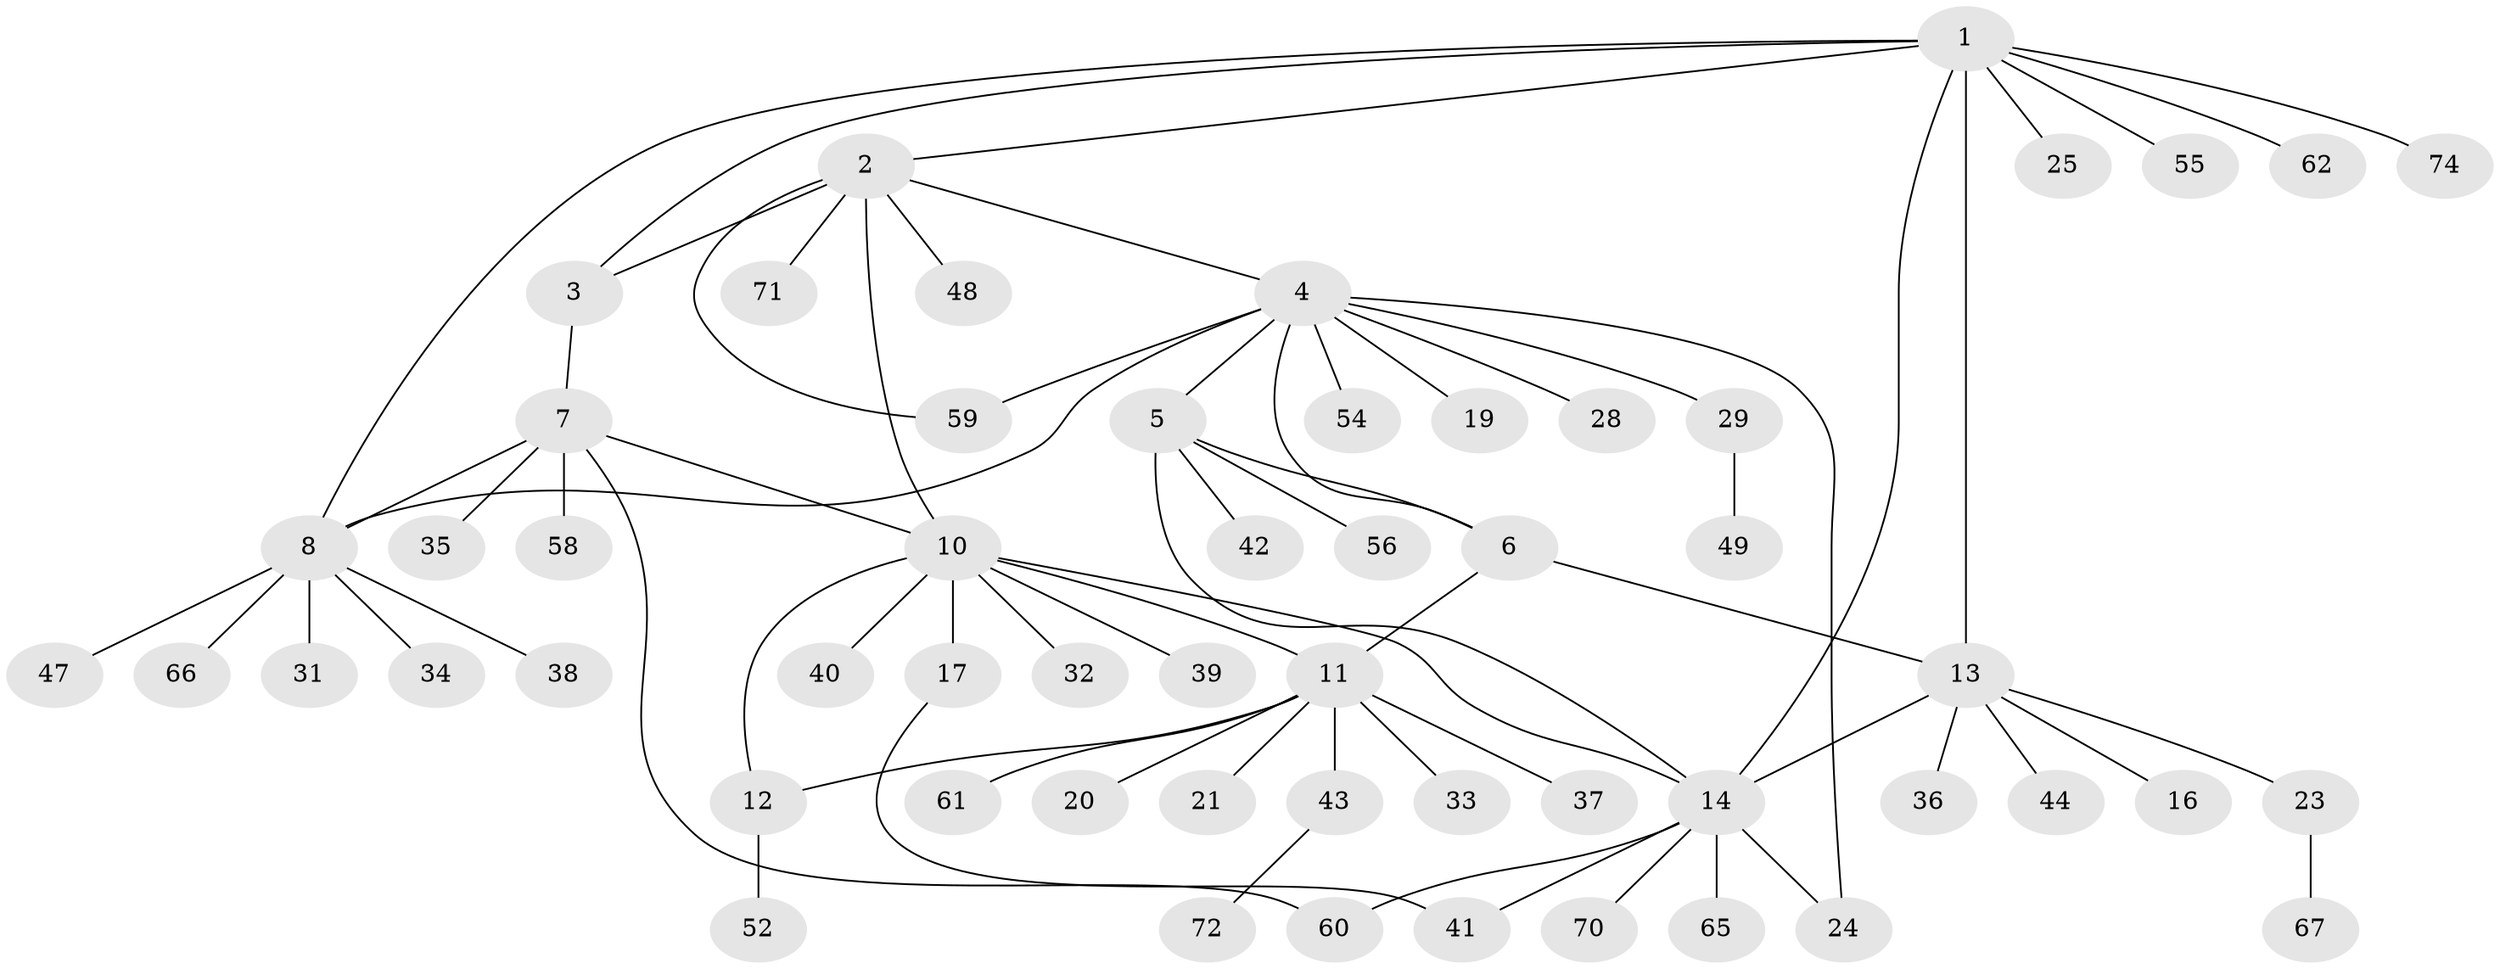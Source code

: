 // original degree distribution, {7: 0.013513513513513514, 8: 0.04054054054054054, 3: 0.05405405405405406, 11: 0.013513513513513514, 6: 0.02702702702702703, 4: 0.04054054054054054, 5: 0.013513513513513514, 10: 0.04054054054054054, 1: 0.6351351351351351, 2: 0.12162162162162163}
// Generated by graph-tools (version 1.1) at 2025/11/02/27/25 16:11:33]
// undirected, 56 vertices, 70 edges
graph export_dot {
graph [start="1"]
  node [color=gray90,style=filled];
  1 [super="+15"];
  2 [super="+30"];
  3;
  4 [super="+45"];
  5 [super="+26"];
  6 [super="+64"];
  7 [super="+73"];
  8 [super="+9"];
  10 [super="+22"];
  11 [super="+27"];
  12 [super="+46"];
  13 [super="+18"];
  14 [super="+51"];
  16;
  17;
  19;
  20;
  21;
  23 [super="+50"];
  24 [super="+63"];
  25;
  28;
  29 [super="+69"];
  31;
  32;
  33;
  34;
  35;
  36;
  37;
  38 [super="+53"];
  39 [super="+68"];
  40;
  41;
  42;
  43;
  44;
  47;
  48;
  49;
  52 [super="+57"];
  54;
  55;
  56;
  58;
  59;
  60;
  61;
  62;
  65;
  66;
  67;
  70;
  71;
  72;
  74;
  1 -- 2;
  1 -- 3;
  1 -- 25;
  1 -- 55;
  1 -- 62;
  1 -- 74;
  1 -- 13;
  1 -- 14;
  1 -- 8;
  2 -- 3;
  2 -- 4;
  2 -- 10;
  2 -- 48;
  2 -- 59;
  2 -- 71;
  3 -- 7;
  4 -- 5;
  4 -- 6;
  4 -- 8;
  4 -- 19;
  4 -- 24;
  4 -- 28;
  4 -- 29;
  4 -- 54;
  4 -- 59;
  5 -- 6;
  5 -- 14;
  5 -- 42;
  5 -- 56;
  6 -- 11;
  6 -- 13;
  7 -- 8 [weight=2];
  7 -- 10;
  7 -- 35;
  7 -- 58;
  7 -- 60;
  8 -- 34;
  8 -- 66;
  8 -- 38;
  8 -- 31;
  8 -- 47;
  10 -- 11;
  10 -- 12;
  10 -- 14;
  10 -- 17;
  10 -- 32;
  10 -- 39;
  10 -- 40;
  11 -- 12;
  11 -- 20;
  11 -- 21;
  11 -- 33;
  11 -- 37;
  11 -- 43;
  11 -- 61;
  12 -- 52;
  13 -- 14;
  13 -- 16;
  13 -- 23;
  13 -- 36;
  13 -- 44;
  14 -- 24;
  14 -- 41;
  14 -- 60;
  14 -- 65;
  14 -- 70;
  17 -- 41;
  23 -- 67;
  29 -- 49;
  43 -- 72;
}
